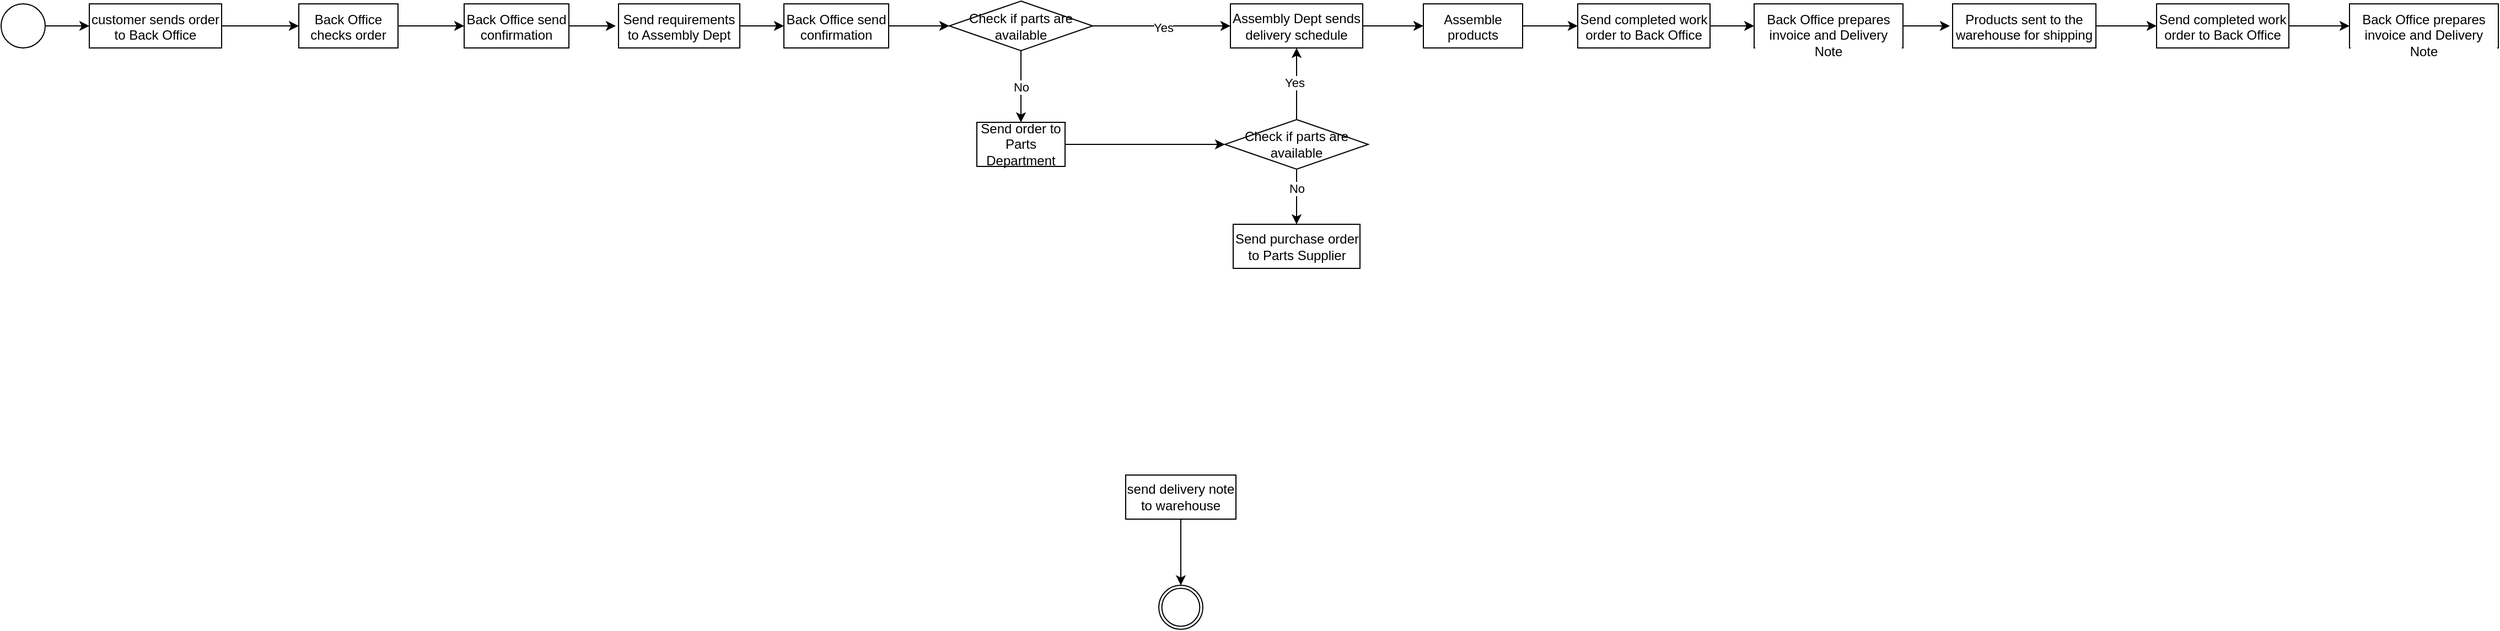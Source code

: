 <mxfile version="22.0.4" type="github">
  <diagram name="第 1 页" id="AY51i_A_MkKj_7NZBsh-">
    <mxGraphModel dx="748" dy="511" grid="1" gridSize="10" guides="1" tooltips="1" connect="1" arrows="1" fold="1" page="1" pageScale="1" pageWidth="827" pageHeight="1169" math="0" shadow="0">
      <root>
        <mxCell id="0" />
        <mxCell id="1" parent="0" />
        <mxCell id="evm5p4zeYILCIpBnaeN9-2" value="" style="edgeStyle=orthogonalEdgeStyle;rounded=0;orthogonalLoop=1;jettySize=auto;html=1;" edge="1" parent="1" source="evm5p4zeYILCIpBnaeN9-3" target="evm5p4zeYILCIpBnaeN9-5">
          <mxGeometry relative="1" as="geometry" />
        </mxCell>
        <mxCell id="evm5p4zeYILCIpBnaeN9-3" value="" style="points=[[0.145,0.145,0],[0.5,0,0],[0.855,0.145,0],[1,0.5,0],[0.855,0.855,0],[0.5,1,0],[0.145,0.855,0],[0,0.5,0]];shape=mxgraph.bpmn.event;html=1;verticalLabelPosition=bottom;labelBackgroundColor=#ffffff;verticalAlign=top;align=center;perimeter=ellipsePerimeter;outlineConnect=0;aspect=fixed;outline=standard;symbol=general;" vertex="1" parent="1">
          <mxGeometry x="30" y="302.5" width="40" height="40" as="geometry" />
        </mxCell>
        <mxCell id="evm5p4zeYILCIpBnaeN9-4" value="" style="edgeStyle=orthogonalEdgeStyle;rounded=0;orthogonalLoop=1;jettySize=auto;html=1;" edge="1" parent="1" source="evm5p4zeYILCIpBnaeN9-5" target="evm5p4zeYILCIpBnaeN9-7">
          <mxGeometry relative="1" as="geometry" />
        </mxCell>
        <mxCell id="evm5p4zeYILCIpBnaeN9-5" value="customer sends order to Back Office" style="whiteSpace=wrap;html=1;verticalAlign=top;labelBackgroundColor=#ffffff;" vertex="1" parent="1">
          <mxGeometry x="110" y="302.5" width="120" height="40" as="geometry" />
        </mxCell>
        <mxCell id="evm5p4zeYILCIpBnaeN9-6" value="" style="edgeStyle=orthogonalEdgeStyle;rounded=0;orthogonalLoop=1;jettySize=auto;html=1;" edge="1" parent="1" source="evm5p4zeYILCIpBnaeN9-7" target="evm5p4zeYILCIpBnaeN9-9">
          <mxGeometry relative="1" as="geometry" />
        </mxCell>
        <mxCell id="evm5p4zeYILCIpBnaeN9-7" value="Back Office checks order" style="whiteSpace=wrap;html=1;verticalAlign=top;labelBackgroundColor=#ffffff;" vertex="1" parent="1">
          <mxGeometry x="300" y="302.5" width="90" height="40" as="geometry" />
        </mxCell>
        <mxCell id="evm5p4zeYILCIpBnaeN9-8" value="" style="edgeStyle=orthogonalEdgeStyle;rounded=0;orthogonalLoop=1;jettySize=auto;html=1;" edge="1" parent="1" source="evm5p4zeYILCIpBnaeN9-9">
          <mxGeometry relative="1" as="geometry">
            <mxPoint x="587.5" y="322.5" as="targetPoint" />
          </mxGeometry>
        </mxCell>
        <mxCell id="evm5p4zeYILCIpBnaeN9-9" value="Back Office send confirmation" style="whiteSpace=wrap;html=1;verticalAlign=top;labelBackgroundColor=#ffffff;" vertex="1" parent="1">
          <mxGeometry x="450" y="302.5" width="95" height="40" as="geometry" />
        </mxCell>
        <mxCell id="evm5p4zeYILCIpBnaeN9-61" style="edgeStyle=orthogonalEdgeStyle;rounded=0;orthogonalLoop=1;jettySize=auto;html=1;entryX=0;entryY=0.5;entryDx=0;entryDy=0;" edge="1" parent="1" source="evm5p4zeYILCIpBnaeN9-11" target="evm5p4zeYILCIpBnaeN9-37">
          <mxGeometry relative="1" as="geometry" />
        </mxCell>
        <mxCell id="evm5p4zeYILCIpBnaeN9-11" value="Assembly Dept sends delivery schedule" style="rounded=0;whiteSpace=wrap;html=1;" vertex="1" parent="1">
          <mxGeometry x="1145" y="302.5" width="120" height="40" as="geometry" />
        </mxCell>
        <mxCell id="evm5p4zeYILCIpBnaeN9-30" style="edgeStyle=orthogonalEdgeStyle;rounded=0;orthogonalLoop=1;jettySize=auto;html=1;entryX=0;entryY=0.5;entryDx=0;entryDy=0;" edge="1" parent="1" source="evm5p4zeYILCIpBnaeN9-13" target="evm5p4zeYILCIpBnaeN9-29">
          <mxGeometry relative="1" as="geometry" />
        </mxCell>
        <mxCell id="evm5p4zeYILCIpBnaeN9-13" value="Send order to Parts Department" style="rounded=0;whiteSpace=wrap;html=1;" vertex="1" parent="1">
          <mxGeometry x="915" y="410" width="80" height="40" as="geometry" />
        </mxCell>
        <mxCell id="evm5p4zeYILCIpBnaeN9-14" value="send delivery note to warehouse" style="rounded=0;whiteSpace=wrap;html=1;" vertex="1" parent="1">
          <mxGeometry x="1050" y="730" width="100" height="40" as="geometry" />
        </mxCell>
        <mxCell id="evm5p4zeYILCIpBnaeN9-15" style="edgeStyle=orthogonalEdgeStyle;rounded=0;orthogonalLoop=1;jettySize=auto;html=1;entryX=0;entryY=0.5;entryDx=0;entryDy=0;" edge="1" parent="1" source="evm5p4zeYILCIpBnaeN9-19" target="evm5p4zeYILCIpBnaeN9-11">
          <mxGeometry relative="1" as="geometry" />
        </mxCell>
        <mxCell id="evm5p4zeYILCIpBnaeN9-16" value="Yes" style="edgeLabel;html=1;align=center;verticalAlign=middle;resizable=0;points=[];" vertex="1" connectable="0" parent="evm5p4zeYILCIpBnaeN9-15">
          <mxGeometry x="0.016" y="-1" relative="1" as="geometry">
            <mxPoint as="offset" />
          </mxGeometry>
        </mxCell>
        <mxCell id="evm5p4zeYILCIpBnaeN9-17" style="edgeStyle=orthogonalEdgeStyle;rounded=0;orthogonalLoop=1;jettySize=auto;html=1;" edge="1" parent="1" source="evm5p4zeYILCIpBnaeN9-19" target="evm5p4zeYILCIpBnaeN9-13">
          <mxGeometry relative="1" as="geometry">
            <mxPoint x="940" y="210" as="targetPoint" />
          </mxGeometry>
        </mxCell>
        <mxCell id="evm5p4zeYILCIpBnaeN9-27" value="No" style="edgeLabel;html=1;align=center;verticalAlign=middle;resizable=0;points=[];" vertex="1" connectable="0" parent="evm5p4zeYILCIpBnaeN9-17">
          <mxGeometry x="0.005" y="-1" relative="1" as="geometry">
            <mxPoint x="1" as="offset" />
          </mxGeometry>
        </mxCell>
        <mxCell id="evm5p4zeYILCIpBnaeN9-19" value="Check if parts are available" style="rhombus;whiteSpace=wrap;html=1;" vertex="1" parent="1">
          <mxGeometry x="890" y="300" width="130" height="45" as="geometry" />
        </mxCell>
        <mxCell id="evm5p4zeYILCIpBnaeN9-20" value="" style="points=[[0.145,0.145,0],[0.5,0,0],[0.855,0.145,0],[1,0.5,0],[0.855,0.855,0],[0.5,1,0],[0.145,0.855,0],[0,0.5,0]];shape=mxgraph.bpmn.event;html=1;verticalLabelPosition=bottom;labelBackgroundColor=#ffffff;verticalAlign=top;align=center;perimeter=ellipsePerimeter;outlineConnect=0;aspect=fixed;outline=throwing;symbol=general;" vertex="1" parent="1">
          <mxGeometry x="1080" y="830" width="40" height="40" as="geometry" />
        </mxCell>
        <mxCell id="evm5p4zeYILCIpBnaeN9-21" style="edgeStyle=orthogonalEdgeStyle;rounded=0;orthogonalLoop=1;jettySize=auto;html=1;entryX=0.5;entryY=0;entryDx=0;entryDy=0;entryPerimeter=0;" edge="1" parent="1" source="evm5p4zeYILCIpBnaeN9-14" target="evm5p4zeYILCIpBnaeN9-20">
          <mxGeometry relative="1" as="geometry" />
        </mxCell>
        <mxCell id="evm5p4zeYILCIpBnaeN9-22" value="" style="edgeStyle=orthogonalEdgeStyle;rounded=0;orthogonalLoop=1;jettySize=auto;html=1;" edge="1" parent="1" source="evm5p4zeYILCIpBnaeN9-23" target="evm5p4zeYILCIpBnaeN9-24">
          <mxGeometry relative="1" as="geometry" />
        </mxCell>
        <mxCell id="evm5p4zeYILCIpBnaeN9-23" value="Send requirements to Assembly Dept" style="whiteSpace=wrap;html=1;verticalAlign=top;labelBackgroundColor=#ffffff;" vertex="1" parent="1">
          <mxGeometry x="590" y="302.5" width="110" height="40" as="geometry" />
        </mxCell>
        <mxCell id="evm5p4zeYILCIpBnaeN9-25" style="edgeStyle=orthogonalEdgeStyle;rounded=0;orthogonalLoop=1;jettySize=auto;html=1;" edge="1" parent="1" source="evm5p4zeYILCIpBnaeN9-24" target="evm5p4zeYILCIpBnaeN9-19">
          <mxGeometry relative="1" as="geometry" />
        </mxCell>
        <mxCell id="evm5p4zeYILCIpBnaeN9-24" value="Back Office send confirmation" style="whiteSpace=wrap;html=1;verticalAlign=top;labelBackgroundColor=#ffffff;" vertex="1" parent="1">
          <mxGeometry x="740" y="302.5" width="95" height="40" as="geometry" />
        </mxCell>
        <mxCell id="evm5p4zeYILCIpBnaeN9-31" style="edgeStyle=orthogonalEdgeStyle;rounded=0;orthogonalLoop=1;jettySize=auto;html=1;entryX=0.5;entryY=1;entryDx=0;entryDy=0;" edge="1" parent="1" source="evm5p4zeYILCIpBnaeN9-29" target="evm5p4zeYILCIpBnaeN9-11">
          <mxGeometry relative="1" as="geometry" />
        </mxCell>
        <mxCell id="evm5p4zeYILCIpBnaeN9-32" value="Yes" style="edgeLabel;html=1;align=center;verticalAlign=middle;resizable=0;points=[];" vertex="1" connectable="0" parent="evm5p4zeYILCIpBnaeN9-31">
          <mxGeometry x="0.031" y="2" relative="1" as="geometry">
            <mxPoint as="offset" />
          </mxGeometry>
        </mxCell>
        <mxCell id="evm5p4zeYILCIpBnaeN9-35" style="edgeStyle=orthogonalEdgeStyle;rounded=0;orthogonalLoop=1;jettySize=auto;html=1;exitX=0.5;exitY=1;exitDx=0;exitDy=0;" edge="1" parent="1" source="evm5p4zeYILCIpBnaeN9-29" target="evm5p4zeYILCIpBnaeN9-33">
          <mxGeometry relative="1" as="geometry" />
        </mxCell>
        <mxCell id="evm5p4zeYILCIpBnaeN9-29" value="Check if parts are available" style="rhombus;whiteSpace=wrap;html=1;" vertex="1" parent="1">
          <mxGeometry x="1140" y="407.5" width="130" height="45" as="geometry" />
        </mxCell>
        <mxCell id="evm5p4zeYILCIpBnaeN9-33" value="Send purchase order to Parts Supplier" style="rounded=0;whiteSpace=wrap;html=1;" vertex="1" parent="1">
          <mxGeometry x="1147.5" y="502.5" width="115" height="40" as="geometry" />
        </mxCell>
        <mxCell id="evm5p4zeYILCIpBnaeN9-34" value="No" style="edgeLabel;html=1;align=center;verticalAlign=middle;resizable=0;points=[];" vertex="1" connectable="0" parent="1">
          <mxGeometry x="1205" y="470" as="geometry" />
        </mxCell>
        <mxCell id="evm5p4zeYILCIpBnaeN9-36" value="" style="edgeStyle=orthogonalEdgeStyle;rounded=0;orthogonalLoop=1;jettySize=auto;html=1;" edge="1" parent="1" source="evm5p4zeYILCIpBnaeN9-37" target="evm5p4zeYILCIpBnaeN9-39">
          <mxGeometry relative="1" as="geometry" />
        </mxCell>
        <mxCell id="evm5p4zeYILCIpBnaeN9-37" value="Assemble products" style="whiteSpace=wrap;html=1;verticalAlign=top;labelBackgroundColor=#ffffff;" vertex="1" parent="1">
          <mxGeometry x="1320" y="302.5" width="90" height="40" as="geometry" />
        </mxCell>
        <mxCell id="evm5p4zeYILCIpBnaeN9-38" value="" style="edgeStyle=orthogonalEdgeStyle;rounded=0;orthogonalLoop=1;jettySize=auto;html=1;" edge="1" parent="1" source="evm5p4zeYILCIpBnaeN9-39" target="evm5p4zeYILCIpBnaeN9-41">
          <mxGeometry relative="1" as="geometry" />
        </mxCell>
        <mxCell id="evm5p4zeYILCIpBnaeN9-39" value="Send completed work order to Back Office" style="whiteSpace=wrap;html=1;verticalAlign=top;labelBackgroundColor=#ffffff;" vertex="1" parent="1">
          <mxGeometry x="1460" y="302.5" width="120" height="40" as="geometry" />
        </mxCell>
        <mxCell id="evm5p4zeYILCIpBnaeN9-40" value="" style="edgeStyle=orthogonalEdgeStyle;rounded=0;orthogonalLoop=1;jettySize=auto;html=1;" edge="1" parent="1" source="evm5p4zeYILCIpBnaeN9-41">
          <mxGeometry relative="1" as="geometry">
            <mxPoint x="1797.5" y="322.5" as="targetPoint" />
          </mxGeometry>
        </mxCell>
        <mxCell id="evm5p4zeYILCIpBnaeN9-41" value="Back Office prepares invoice and Delivery Note" style="whiteSpace=wrap;html=1;verticalAlign=top;labelBackgroundColor=#ffffff;" vertex="1" parent="1">
          <mxGeometry x="1620" y="302.5" width="135" height="40" as="geometry" />
        </mxCell>
        <mxCell id="evm5p4zeYILCIpBnaeN9-49" style="edgeStyle=orthogonalEdgeStyle;rounded=0;orthogonalLoop=1;jettySize=auto;html=1;entryX=0;entryY=0.5;entryDx=0;entryDy=0;" edge="1" parent="1" source="evm5p4zeYILCIpBnaeN9-43" target="evm5p4zeYILCIpBnaeN9-45">
          <mxGeometry relative="1" as="geometry" />
        </mxCell>
        <mxCell id="evm5p4zeYILCIpBnaeN9-43" value="Products sent to the warehouse for shipping" style="whiteSpace=wrap;html=1;verticalAlign=top;labelBackgroundColor=#ffffff;" vertex="1" parent="1">
          <mxGeometry x="1800" y="302.5" width="130" height="40" as="geometry" />
        </mxCell>
        <mxCell id="evm5p4zeYILCIpBnaeN9-44" value="" style="edgeStyle=orthogonalEdgeStyle;rounded=0;orthogonalLoop=1;jettySize=auto;html=1;" edge="1" parent="1" source="evm5p4zeYILCIpBnaeN9-45" target="evm5p4zeYILCIpBnaeN9-46">
          <mxGeometry relative="1" as="geometry" />
        </mxCell>
        <mxCell id="evm5p4zeYILCIpBnaeN9-45" value="Send completed work order to Back Office" style="whiteSpace=wrap;html=1;verticalAlign=top;labelBackgroundColor=#ffffff;" vertex="1" parent="1">
          <mxGeometry x="1985" y="302.5" width="120" height="40" as="geometry" />
        </mxCell>
        <mxCell id="evm5p4zeYILCIpBnaeN9-46" value="Back Office prepares invoice and Delivery Note" style="whiteSpace=wrap;html=1;verticalAlign=top;labelBackgroundColor=#ffffff;" vertex="1" parent="1">
          <mxGeometry x="2160" y="302.5" width="135" height="40" as="geometry" />
        </mxCell>
      </root>
    </mxGraphModel>
  </diagram>
</mxfile>
